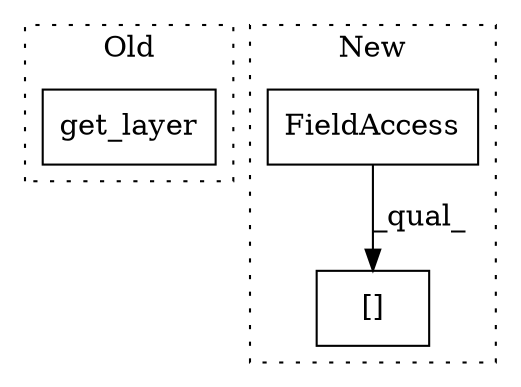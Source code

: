 digraph G {
subgraph cluster0 {
1 [label="get_layer" a="32" s="1827,1850" l="10,1" shape="box"];
label = "Old";
style="dotted";
}
subgraph cluster1 {
2 [label="[]" a="2" s="2467,2492" l="13,1" shape="box"];
3 [label="FieldAccess" a="22" s="2467" l="12" shape="box"];
label = "New";
style="dotted";
}
3 -> 2 [label="_qual_"];
}